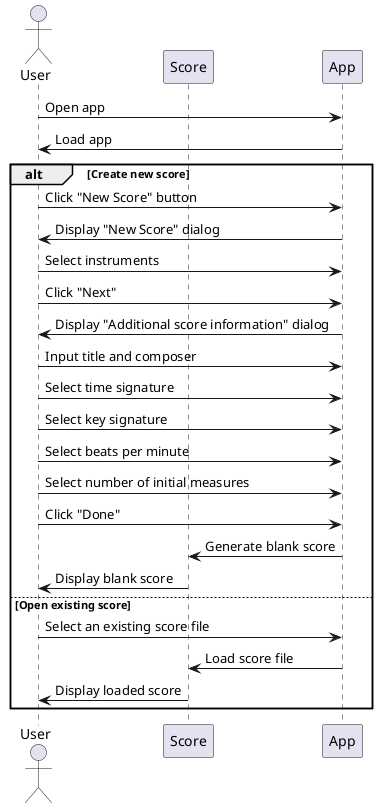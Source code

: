 'Create new score
@startuml
actor User
participant Score
participant App

User -> App: Open app
App -> User: Load app

alt Create new score
    User -> App: Click "New Score" button
    App -> User: Display "New Score" dialog
    User -> App: Select instruments
    User -> App: Click "Next"
    App -> User: Display "Additional score information" dialog
    User -> App: Input title and composer
    User -> App: Select time signature
    User -> App: Select key signature
    User -> App: Select beats per minute
    User -> App: Select number of initial measures
    User -> App: Click "Done"
    App -> Score: Generate blank score
    Score -> User: Display blank score
else Open existing score
    User -> App: Select an existing score file
    App -> Score: Load score file
    Score -> User: Display loaded score
end
@enduml

'Add note
@startuml
actor User
participant Measure
participant Note
participant Score
participant App

User -> App: Click "Note Input" toggle button
App -> User: User can input notes

alt Note input toggle ON
    User -> App: Select duration (quarter, half, etc.)
    loop Hover over the measure
        App -> User: Preview note placement
    end
    User -> Measure: Click to place the note
    Measure -> Note: Create note with selected type
    Note -> Score: Save note to score
    Score -> App: Save changes to app
    App -> Measure: Display note to measure
else Note input toggle OFF
    alt Click on an existing note
        User -> Measure: Click on existing note
        alt Drag
            User -> Note: Drag note up/down to change pitch
            Note -> Measure: Update note position in measure
            Measure -> App: Save changes
        else Press backspace or delete key
            User -> Note: Delete note
            Note -> Measure: Remove note from measure
            Measure -> App: Save changes
        end
    end
end
@enduml

